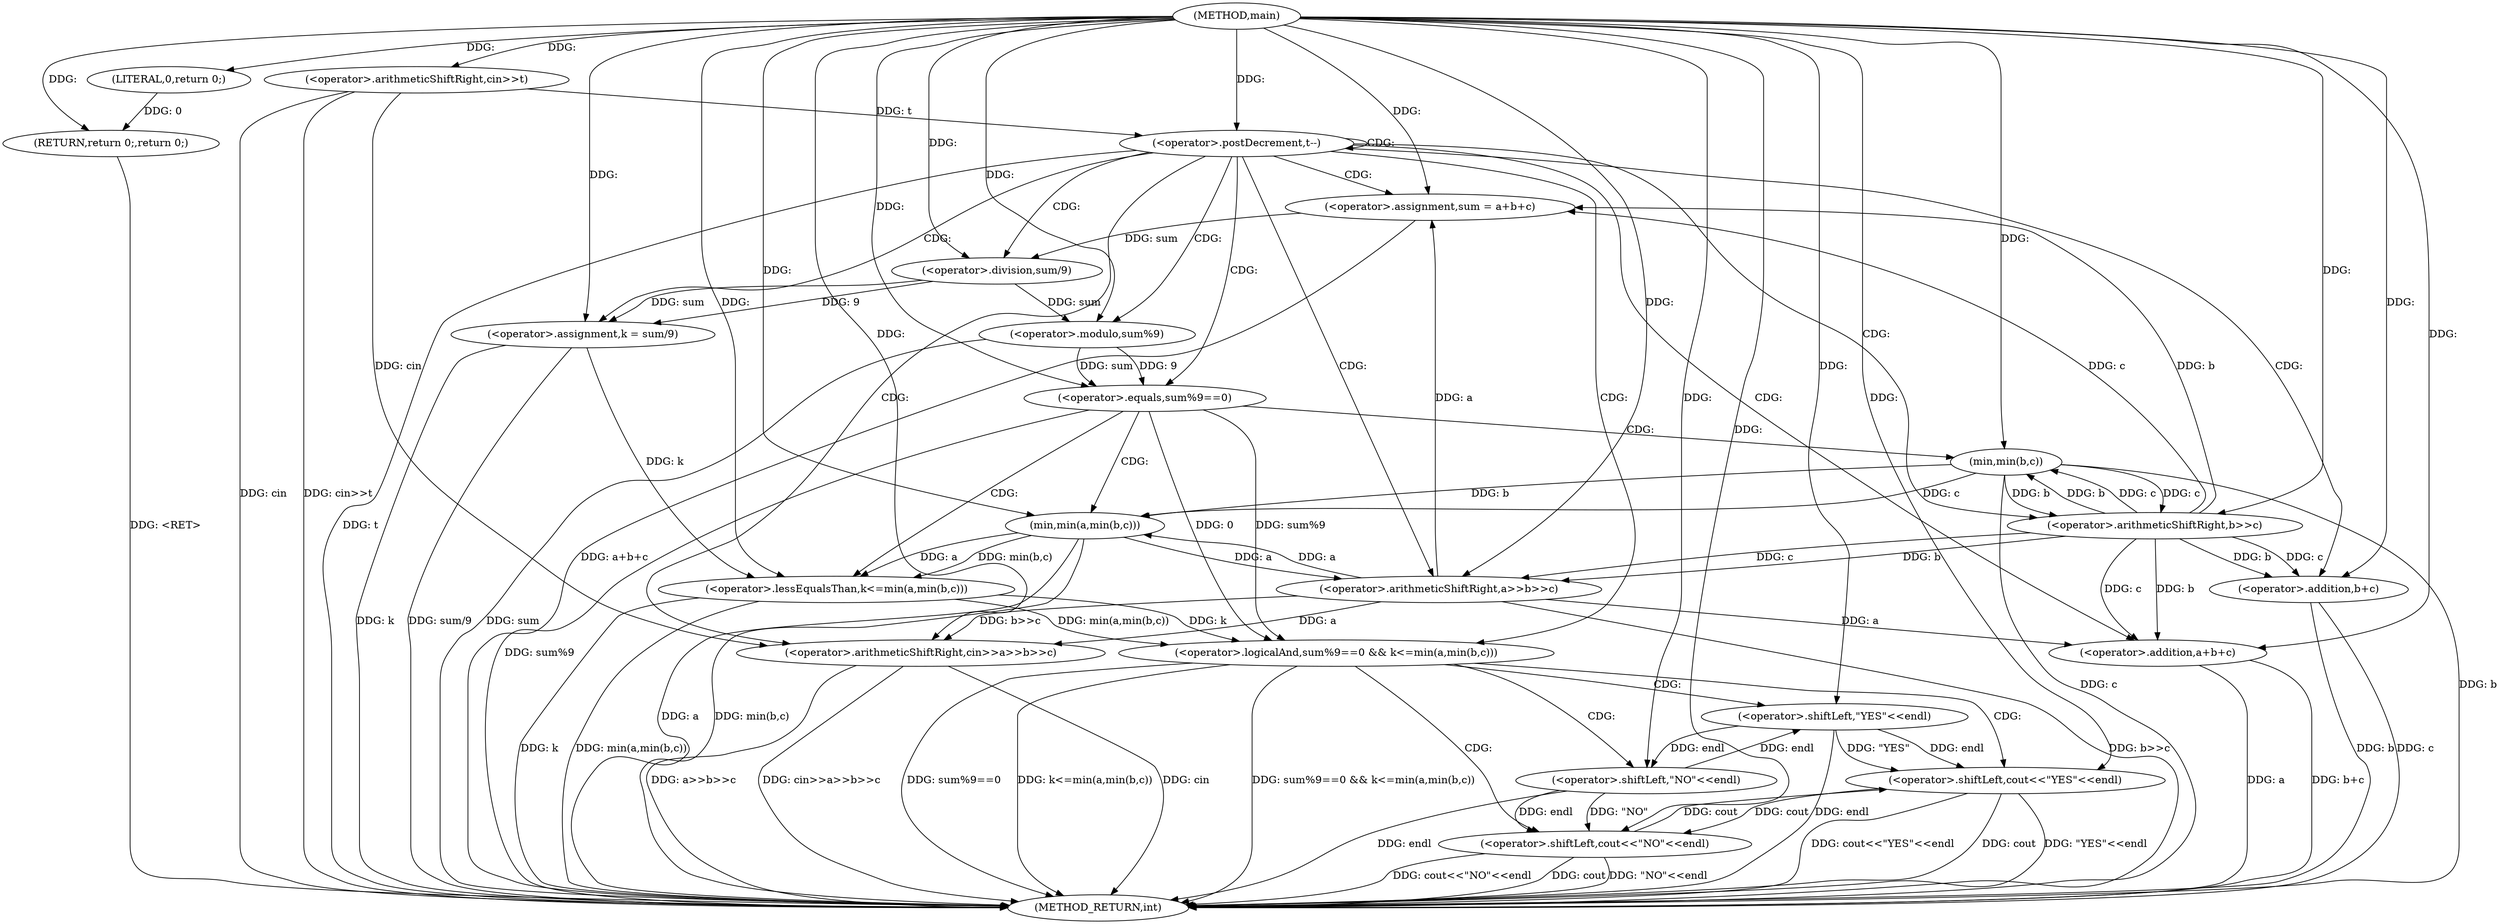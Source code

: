 digraph "main" {  
"1000101" [label = "(METHOD,main)" ]
"1000164" [label = "(METHOD_RETURN,int)" ]
"1000104" [label = "(<operator>.arithmeticShiftRight,cin>>t)" ]
"1000162" [label = "(RETURN,return 0;,return 0;)" ]
"1000108" [label = "(<operator>.postDecrement,t--)" ]
"1000163" [label = "(LITERAL,0,return 0;)" ]
"1000114" [label = "(<operator>.arithmeticShiftRight,cin>>a>>b>>c)" ]
"1000122" [label = "(<operator>.assignment,sum = a+b+c)" ]
"1000130" [label = "(<operator>.assignment,k = sum/9)" ]
"1000136" [label = "(<operator>.logicalAnd,sum%9==0 && k<=min(a,min(b,c)))" ]
"1000116" [label = "(<operator>.arithmeticShiftRight,a>>b>>c)" ]
"1000124" [label = "(<operator>.addition,a+b+c)" ]
"1000132" [label = "(<operator>.division,sum/9)" ]
"1000150" [label = "(<operator>.shiftLeft,cout<<\"YES\"<<endl)" ]
"1000118" [label = "(<operator>.arithmeticShiftRight,b>>c)" ]
"1000126" [label = "(<operator>.addition,b+c)" ]
"1000137" [label = "(<operator>.equals,sum%9==0)" ]
"1000142" [label = "(<operator>.lessEqualsThan,k<=min(a,min(b,c)))" ]
"1000157" [label = "(<operator>.shiftLeft,cout<<\"NO\"<<endl)" ]
"1000138" [label = "(<operator>.modulo,sum%9)" ]
"1000144" [label = "(min,min(a,min(b,c)))" ]
"1000152" [label = "(<operator>.shiftLeft,\"YES\"<<endl)" ]
"1000146" [label = "(min,min(b,c))" ]
"1000159" [label = "(<operator>.shiftLeft,\"NO\"<<endl)" ]
  "1000162" -> "1000164"  [ label = "DDG: <RET>"] 
  "1000104" -> "1000164"  [ label = "DDG: cin"] 
  "1000104" -> "1000164"  [ label = "DDG: cin>>t"] 
  "1000108" -> "1000164"  [ label = "DDG: t"] 
  "1000114" -> "1000164"  [ label = "DDG: cin"] 
  "1000116" -> "1000164"  [ label = "DDG: b>>c"] 
  "1000114" -> "1000164"  [ label = "DDG: a>>b>>c"] 
  "1000114" -> "1000164"  [ label = "DDG: cin>>a>>b>>c"] 
  "1000124" -> "1000164"  [ label = "DDG: a"] 
  "1000126" -> "1000164"  [ label = "DDG: b"] 
  "1000126" -> "1000164"  [ label = "DDG: c"] 
  "1000124" -> "1000164"  [ label = "DDG: b+c"] 
  "1000122" -> "1000164"  [ label = "DDG: a+b+c"] 
  "1000130" -> "1000164"  [ label = "DDG: k"] 
  "1000130" -> "1000164"  [ label = "DDG: sum/9"] 
  "1000138" -> "1000164"  [ label = "DDG: sum"] 
  "1000137" -> "1000164"  [ label = "DDG: sum%9"] 
  "1000136" -> "1000164"  [ label = "DDG: sum%9==0"] 
  "1000142" -> "1000164"  [ label = "DDG: k"] 
  "1000144" -> "1000164"  [ label = "DDG: a"] 
  "1000146" -> "1000164"  [ label = "DDG: b"] 
  "1000146" -> "1000164"  [ label = "DDG: c"] 
  "1000144" -> "1000164"  [ label = "DDG: min(b,c)"] 
  "1000142" -> "1000164"  [ label = "DDG: min(a,min(b,c))"] 
  "1000136" -> "1000164"  [ label = "DDG: k<=min(a,min(b,c))"] 
  "1000136" -> "1000164"  [ label = "DDG: sum%9==0 && k<=min(a,min(b,c))"] 
  "1000157" -> "1000164"  [ label = "DDG: cout"] 
  "1000159" -> "1000164"  [ label = "DDG: endl"] 
  "1000157" -> "1000164"  [ label = "DDG: \"NO\"<<endl"] 
  "1000157" -> "1000164"  [ label = "DDG: cout<<\"NO\"<<endl"] 
  "1000150" -> "1000164"  [ label = "DDG: cout"] 
  "1000152" -> "1000164"  [ label = "DDG: endl"] 
  "1000150" -> "1000164"  [ label = "DDG: \"YES\"<<endl"] 
  "1000150" -> "1000164"  [ label = "DDG: cout<<\"YES\"<<endl"] 
  "1000163" -> "1000162"  [ label = "DDG: 0"] 
  "1000101" -> "1000162"  [ label = "DDG: "] 
  "1000101" -> "1000104"  [ label = "DDG: "] 
  "1000101" -> "1000163"  [ label = "DDG: "] 
  "1000104" -> "1000108"  [ label = "DDG: t"] 
  "1000101" -> "1000108"  [ label = "DDG: "] 
  "1000116" -> "1000122"  [ label = "DDG: a"] 
  "1000101" -> "1000122"  [ label = "DDG: "] 
  "1000118" -> "1000122"  [ label = "DDG: c"] 
  "1000118" -> "1000122"  [ label = "DDG: b"] 
  "1000132" -> "1000130"  [ label = "DDG: sum"] 
  "1000132" -> "1000130"  [ label = "DDG: 9"] 
  "1000104" -> "1000114"  [ label = "DDG: cin"] 
  "1000101" -> "1000114"  [ label = "DDG: "] 
  "1000116" -> "1000114"  [ label = "DDG: a"] 
  "1000116" -> "1000114"  [ label = "DDG: b>>c"] 
  "1000101" -> "1000130"  [ label = "DDG: "] 
  "1000144" -> "1000116"  [ label = "DDG: a"] 
  "1000101" -> "1000116"  [ label = "DDG: "] 
  "1000118" -> "1000116"  [ label = "DDG: c"] 
  "1000118" -> "1000116"  [ label = "DDG: b"] 
  "1000116" -> "1000124"  [ label = "DDG: a"] 
  "1000101" -> "1000124"  [ label = "DDG: "] 
  "1000118" -> "1000124"  [ label = "DDG: c"] 
  "1000118" -> "1000124"  [ label = "DDG: b"] 
  "1000122" -> "1000132"  [ label = "DDG: sum"] 
  "1000101" -> "1000132"  [ label = "DDG: "] 
  "1000137" -> "1000136"  [ label = "DDG: 0"] 
  "1000137" -> "1000136"  [ label = "DDG: sum%9"] 
  "1000142" -> "1000136"  [ label = "DDG: k"] 
  "1000142" -> "1000136"  [ label = "DDG: min(a,min(b,c))"] 
  "1000146" -> "1000118"  [ label = "DDG: b"] 
  "1000101" -> "1000118"  [ label = "DDG: "] 
  "1000146" -> "1000118"  [ label = "DDG: c"] 
  "1000118" -> "1000126"  [ label = "DDG: b"] 
  "1000101" -> "1000126"  [ label = "DDG: "] 
  "1000118" -> "1000126"  [ label = "DDG: c"] 
  "1000138" -> "1000137"  [ label = "DDG: sum"] 
  "1000138" -> "1000137"  [ label = "DDG: 9"] 
  "1000101" -> "1000137"  [ label = "DDG: "] 
  "1000130" -> "1000142"  [ label = "DDG: k"] 
  "1000101" -> "1000142"  [ label = "DDG: "] 
  "1000144" -> "1000142"  [ label = "DDG: min(b,c)"] 
  "1000144" -> "1000142"  [ label = "DDG: a"] 
  "1000157" -> "1000150"  [ label = "DDG: cout"] 
  "1000101" -> "1000150"  [ label = "DDG: "] 
  "1000152" -> "1000150"  [ label = "DDG: endl"] 
  "1000152" -> "1000150"  [ label = "DDG: \"YES\""] 
  "1000132" -> "1000138"  [ label = "DDG: sum"] 
  "1000101" -> "1000138"  [ label = "DDG: "] 
  "1000101" -> "1000144"  [ label = "DDG: "] 
  "1000116" -> "1000144"  [ label = "DDG: a"] 
  "1000146" -> "1000144"  [ label = "DDG: c"] 
  "1000146" -> "1000144"  [ label = "DDG: b"] 
  "1000101" -> "1000152"  [ label = "DDG: "] 
  "1000159" -> "1000152"  [ label = "DDG: endl"] 
  "1000150" -> "1000157"  [ label = "DDG: cout"] 
  "1000101" -> "1000157"  [ label = "DDG: "] 
  "1000159" -> "1000157"  [ label = "DDG: endl"] 
  "1000159" -> "1000157"  [ label = "DDG: \"NO\""] 
  "1000101" -> "1000146"  [ label = "DDG: "] 
  "1000118" -> "1000146"  [ label = "DDG: b"] 
  "1000118" -> "1000146"  [ label = "DDG: c"] 
  "1000101" -> "1000159"  [ label = "DDG: "] 
  "1000152" -> "1000159"  [ label = "DDG: endl"] 
  "1000108" -> "1000116"  [ label = "CDG: "] 
  "1000108" -> "1000126"  [ label = "CDG: "] 
  "1000108" -> "1000132"  [ label = "CDG: "] 
  "1000108" -> "1000137"  [ label = "CDG: "] 
  "1000108" -> "1000124"  [ label = "CDG: "] 
  "1000108" -> "1000108"  [ label = "CDG: "] 
  "1000108" -> "1000130"  [ label = "CDG: "] 
  "1000108" -> "1000114"  [ label = "CDG: "] 
  "1000108" -> "1000136"  [ label = "CDG: "] 
  "1000108" -> "1000118"  [ label = "CDG: "] 
  "1000108" -> "1000138"  [ label = "CDG: "] 
  "1000108" -> "1000122"  [ label = "CDG: "] 
  "1000136" -> "1000159"  [ label = "CDG: "] 
  "1000136" -> "1000152"  [ label = "CDG: "] 
  "1000136" -> "1000150"  [ label = "CDG: "] 
  "1000136" -> "1000157"  [ label = "CDG: "] 
  "1000137" -> "1000142"  [ label = "CDG: "] 
  "1000137" -> "1000146"  [ label = "CDG: "] 
  "1000137" -> "1000144"  [ label = "CDG: "] 
}
